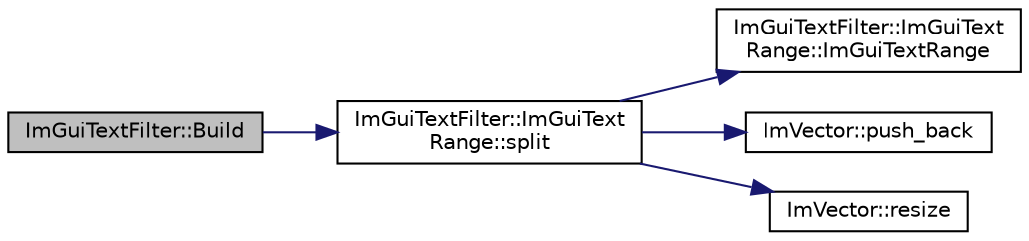 digraph "ImGuiTextFilter::Build"
{
 // LATEX_PDF_SIZE
  edge [fontname="Helvetica",fontsize="10",labelfontname="Helvetica",labelfontsize="10"];
  node [fontname="Helvetica",fontsize="10",shape=record];
  rankdir="LR";
  Node1 [label="ImGuiTextFilter::Build",height=0.2,width=0.4,color="black", fillcolor="grey75", style="filled", fontcolor="black",tooltip=" "];
  Node1 -> Node2 [color="midnightblue",fontsize="10",style="solid",fontname="Helvetica"];
  Node2 [label="ImGuiTextFilter::ImGuiText\lRange::split",height=0.2,width=0.4,color="black", fillcolor="white", style="filled",URL="$struct_im_gui_text_filter_1_1_im_gui_text_range.html#ace58f9b4795033f695344a0e660ee2af",tooltip=" "];
  Node2 -> Node3 [color="midnightblue",fontsize="10",style="solid",fontname="Helvetica"];
  Node3 [label="ImGuiTextFilter::ImGuiText\lRange::ImGuiTextRange",height=0.2,width=0.4,color="black", fillcolor="white", style="filled",URL="$struct_im_gui_text_filter_1_1_im_gui_text_range.html#a39c1ebebef36566bfec95d2cc4fccc4c",tooltip=" "];
  Node2 -> Node4 [color="midnightblue",fontsize="10",style="solid",fontname="Helvetica"];
  Node4 [label="ImVector::push_back",height=0.2,width=0.4,color="black", fillcolor="white", style="filled",URL="$struct_im_vector.html#aab5df48e0711a48bd12f3206e08c4108",tooltip=" "];
  Node2 -> Node5 [color="midnightblue",fontsize="10",style="solid",fontname="Helvetica"];
  Node5 [label="ImVector::resize",height=0.2,width=0.4,color="black", fillcolor="white", style="filled",URL="$struct_im_vector.html#ac371dd62e56ae486b1a5038cf07eee56",tooltip=" "];
}
